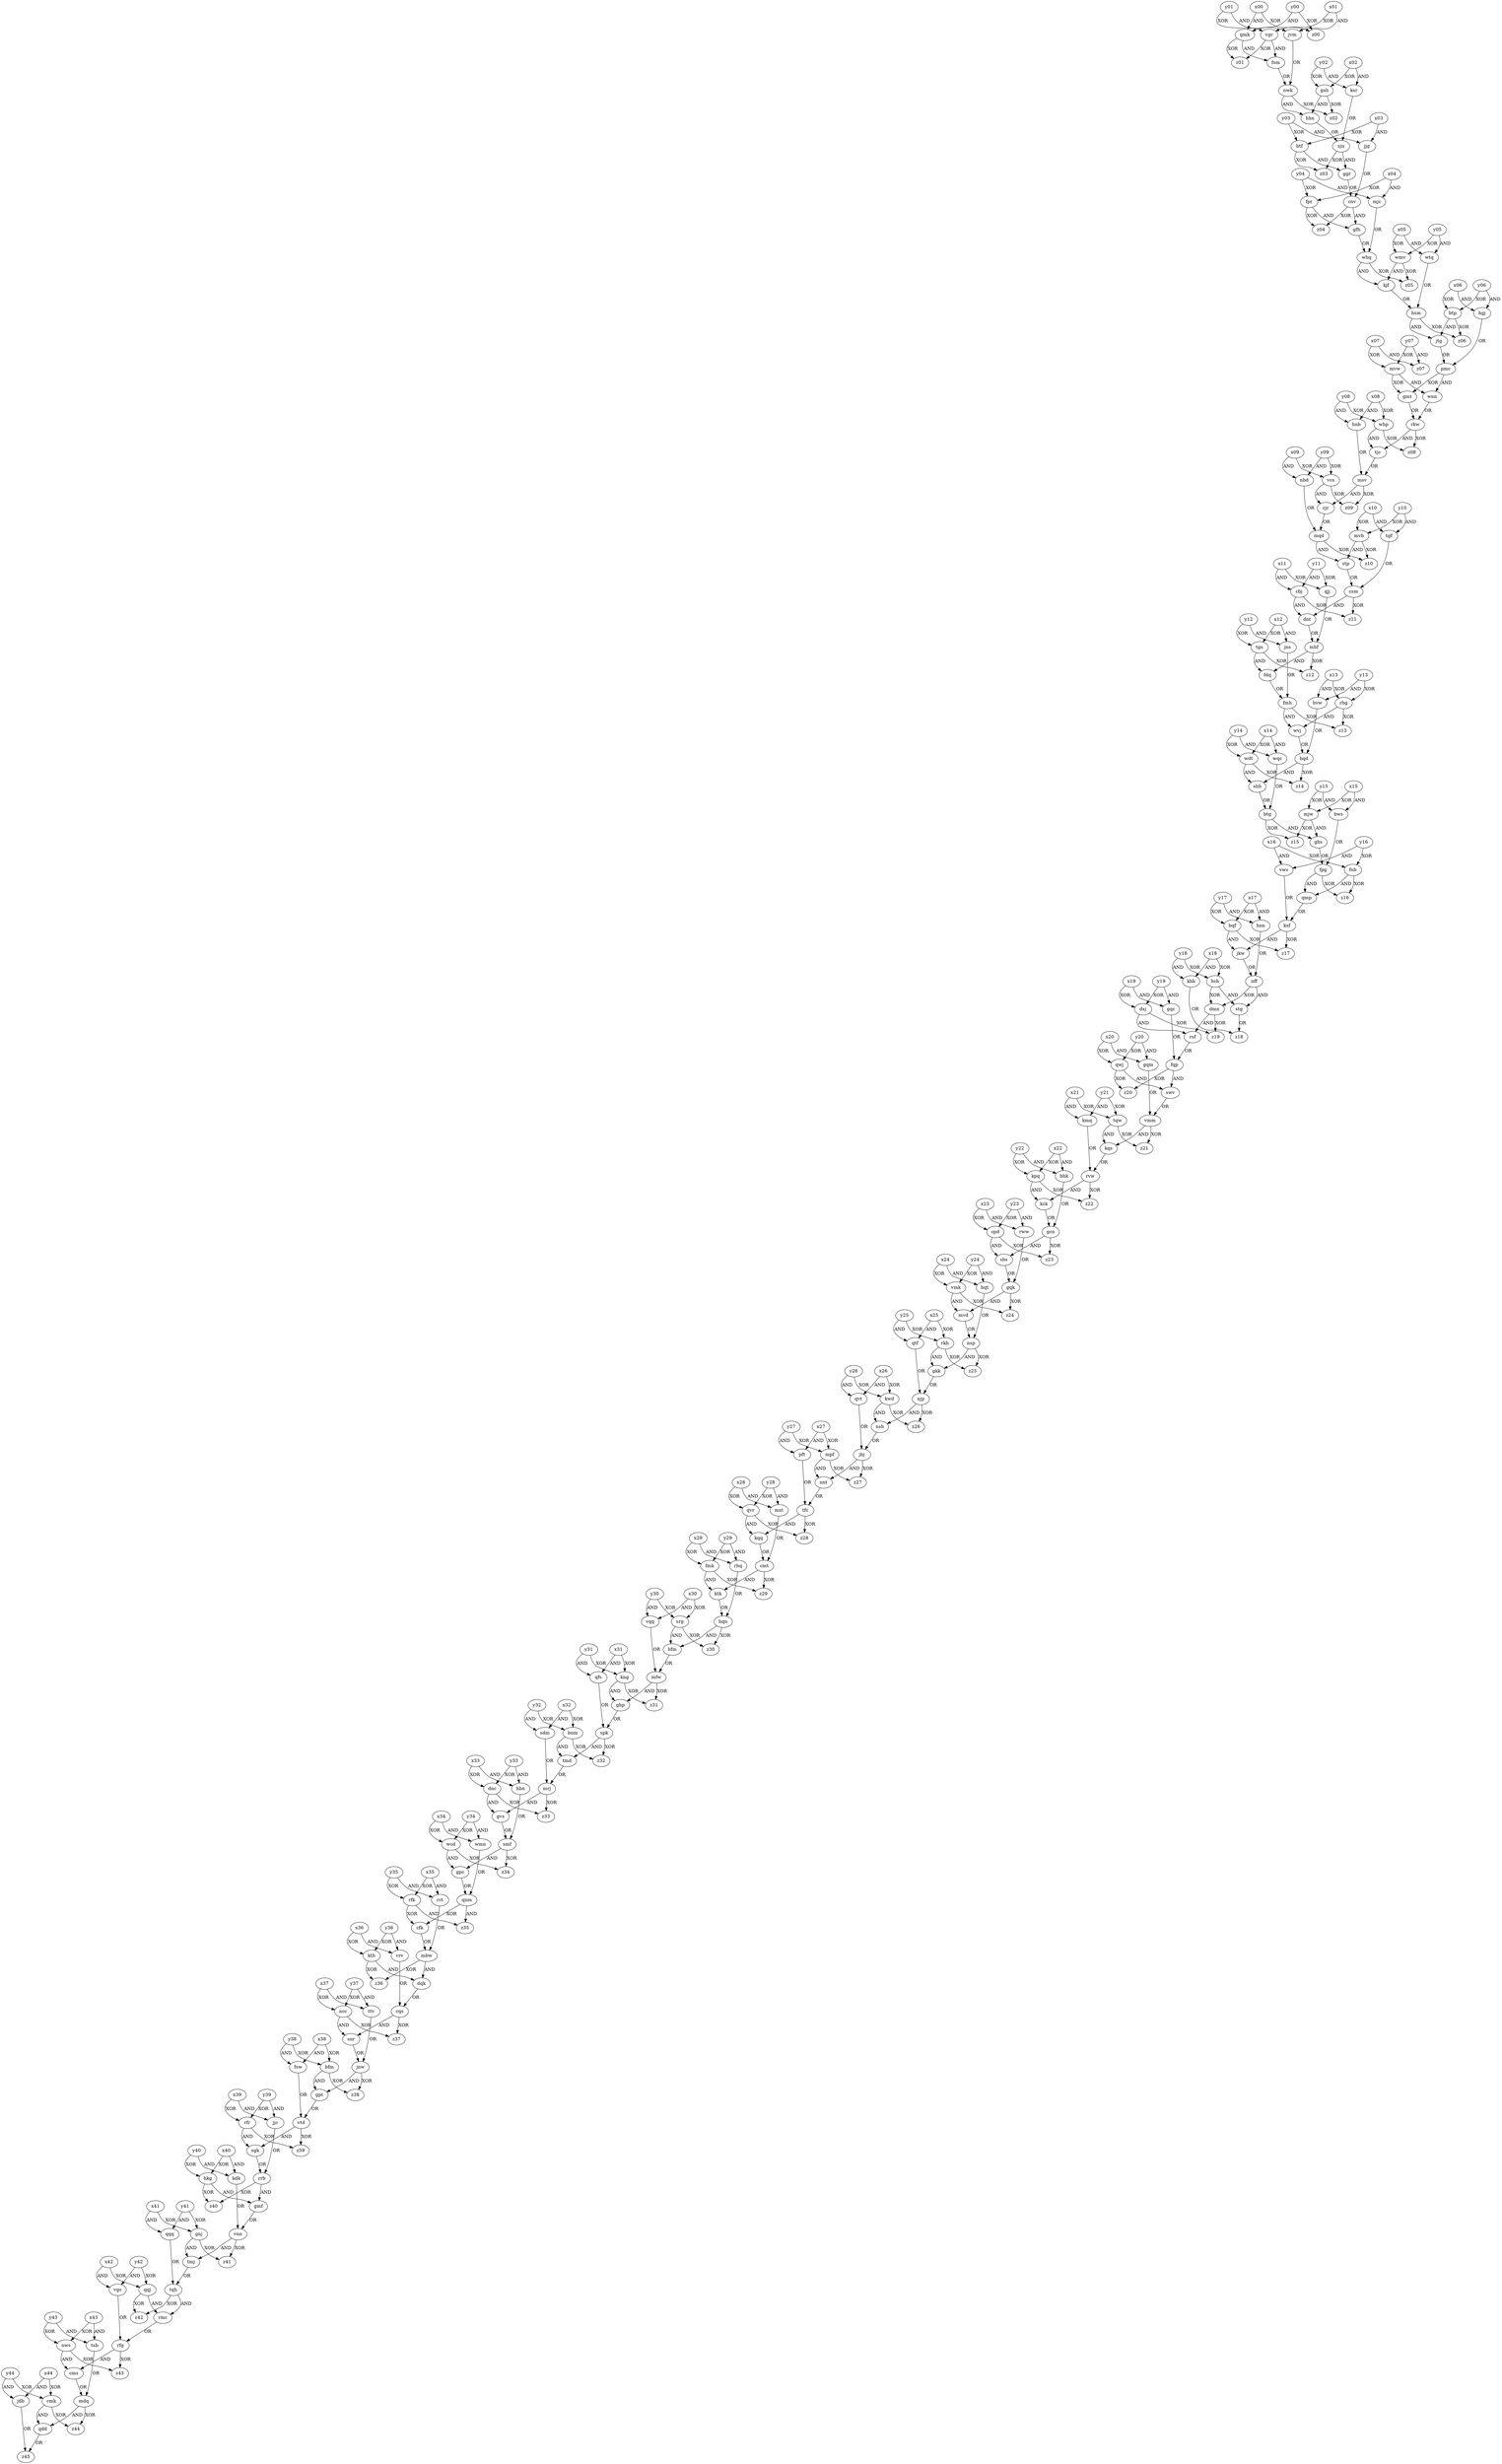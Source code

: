 strict digraph day24 { 
	ksf -> jkw [ label ="AND"];
	bqf -> jkw [ label ="AND"];
	x42 -> vgs [ label ="AND"];
	y42 -> vgs [ label ="AND"];
	wmv -> kjf [ label ="AND"];
	whq -> kjf [ label ="AND"];
	mrj -> gvs [ label ="AND"];
	dnc -> gvs [ label ="AND"];
	tjc -> msv [ label ="OR"];
	hnb -> msv [ label ="OR"];
	kpq -> kck [ label ="AND"];
	rvw -> kck [ label ="AND"];
	wvj -> hqd [ label ="OR"];
	hvw -> hqd [ label ="OR"];
	fqp -> z20 [ label ="XOR"];
	qwj -> z20 [ label ="XOR"];
	x28 -> qvr [ label ="XOR"];
	y28 -> qvr [ label ="XOR"];
	x20 -> gqm [ label ="AND"];
	y20 -> gqm [ label ="AND"];
	cpd -> sbs [ label ="AND"];
	gcn -> sbs [ label ="AND"];
	pmc -> gmt [ label ="XOR"];
	mvw -> gmt [ label ="XOR"];
	hnn -> nff [ label ="OR"];
	jkw -> nff [ label ="OR"];
	x39 -> rfr [ label ="XOR"];
	y39 -> rfr [ label ="XOR"];
	y15 -> mjw [ label ="XOR"];
	x15 -> mjw [ label ="XOR"];
	wmv -> z05 [ label ="XOR"];
	whq -> z05 [ label ="XOR"];
	y22 -> kpq [ label ="XOR"];
	x22 -> kpq [ label ="XOR"];
	ncc -> snr [ label ="AND"];
	cqs -> snr [ label ="AND"];
	x24 -> vmk [ label ="XOR"];
	y24 -> vmk [ label ="XOR"];
	csm -> dnt [ label ="AND"];
	cbj -> dnt [ label ="AND"];
	y02 -> gsh [ label ="XOR"];
	x02 -> gsh [ label ="XOR"];
	x00 -> gmk [ label ="AND"];
	y00 -> gmk [ label ="AND"];
	vgr -> z01 [ label ="XOR"];
	gmk -> z01 [ label ="XOR"];
	dmn -> z19 [ label ="XOR"];
	dsj -> z19 [ label ="XOR"];
	vtd -> sgk [ label ="AND"];
	rfr -> sgk [ label ="AND"];
	khk -> z18 [ label ="OR"];
	stg -> z18 [ label ="OR"];
	ghp -> spk [ label ="OR"];
	qfs -> spk [ label ="OR"];
	mhf -> fdq [ label ="AND"];
	tgs -> fdq [ label ="AND"];
	x13 -> rhg [ label ="XOR"];
	y13 -> rhg [ label ="XOR"];
	y24 -> hqt [ label ="AND"];
	x24 -> hqt [ label ="AND"];
	btp -> jtg [ label ="AND"];
	hsm -> jtg [ label ="AND"];
	qqj -> z42 [ label ="XOR"];
	tqh -> z42 [ label ="XOR"];
	x33 -> hbn [ label ="AND"];
	y33 -> hbn [ label ="AND"];
	y12 -> jns [ label ="AND"];
	x12 -> jns [ label ="AND"];
	y01 -> vgr [ label ="XOR"];
	x01 -> vgr [ label ="XOR"];
	mvb -> stp [ label ="AND"];
	mqd -> stp [ label ="AND"];
	x10 -> tgf [ label ="AND"];
	y10 -> tgf [ label ="AND"];
	wdt -> shh [ label ="AND"];
	hqd -> shh [ label ="AND"];
	jjc -> rrb [ label ="OR"];
	sgk -> rrb [ label ="OR"];
	gsh -> hhn [ label ="AND"];
	nwk -> hhn [ label ="AND"];
	x07 -> mvw [ label ="XOR"];
	y07 -> mvw [ label ="XOR"];
	y39 -> jjc [ label ="AND"];
	x39 -> jjc [ label ="AND"];
	gcn -> z23 [ label ="XOR"];
	cpd -> z23 [ label ="XOR"];
	vws -> ksf [ label ="OR"];
	qmp -> ksf [ label ="OR"];
	kmq -> rvw [ label ="OR"];
	kqs -> rvw [ label ="OR"];
	hkg -> z40 [ label ="XOR"];
	rrb -> z40 [ label ="XOR"];
	qnm -> cfk [ label ="XOR"];
	rfk -> cfk [ label ="XOR"];
	x11 -> cbj [ label ="AND"];
	y11 -> cbj [ label ="AND"];
	gmf -> vnn [ label ="OR"];
	kdk -> vnn [ label ="OR"];
	sbs -> gqk [ label ="OR"];
	rww -> gqk [ label ="OR"];
	y30 -> vqq [ label ="AND"];
	x30 -> vqq [ label ="AND"];
	x06 -> btp [ label ="XOR"];
	y06 -> btp [ label ="XOR"];
	x01 -> jvm [ label ="AND"];
	y01 -> jvm [ label ="AND"];
	x05 -> wtq [ label ="AND"];
	y05 -> wtq [ label ="AND"];
	y27 -> pft [ label ="AND"];
	x27 -> pft [ label ="AND"];
	kqq -> cmt [ label ="OR"];
	mst -> cmt [ label ="OR"];
	y17 -> bqf [ label ="XOR"];
	x17 -> bqf [ label ="XOR"];
	btg -> z15 [ label ="XOR"];
	mjw -> z15 [ label ="XOR"];
	x16 -> fnb [ label ="XOR"];
	y16 -> fnb [ label ="XOR"];
	mbw -> z36 [ label ="XOR"];
	kth -> z36 [ label ="XOR"];
	x41 -> qqq [ label ="AND"];
	y41 -> qqq [ label ="AND"];
	hqn -> hfm [ label ="AND"];
	srg -> hfm [ label ="AND"];
	swv -> vmm [ label ="OR"];
	gqm -> vmm [ label ="OR"];
	qdd -> z45 [ label ="OR"];
	jdb -> z45 [ label ="OR"];
	mvd -> nsp [ label ="OR"];
	hqt -> nsp [ label ="OR"];
	y10 -> mvb [ label ="XOR"];
	x10 -> mvb [ label ="XOR"];
	x20 -> qwj [ label ="XOR"];
	y20 -> qwj [ label ="XOR"];
	dqk -> cqs [ label ="OR"];
	vrv -> cqs [ label ="OR"];
	gqk -> z24 [ label ="XOR"];
	vmk -> z24 [ label ="XOR"];
	y16 -> vws [ label ="AND"];
	x16 -> vws [ label ="AND"];
	mpf -> nnt [ label ="AND"];
	jbj -> nnt [ label ="AND"];
	fnb -> qmp [ label ="AND"];
	fpg -> qmp [ label ="AND"];
	jtg -> pmc [ label ="OR"];
	hgj -> pmc [ label ="OR"];
	nwk -> z02 [ label ="XOR"];
	gsh -> z02 [ label ="XOR"];
	y32 -> sdm [ label ="AND"];
	x32 -> sdm [ label ="AND"];
	qtf -> njp [ label ="OR"];
	gkk -> njp [ label ="OR"];
	qwj -> swv [ label ="AND"];
	fqp -> swv [ label ="AND"];
	jns -> fmh [ label ="OR"];
	fdq -> fmh [ label ="OR"];
	y42 -> qqj [ label ="XOR"];
	x42 -> qqj [ label ="XOR"];
	bqf -> z17 [ label ="XOR"];
	ksf -> z17 [ label ="XOR"];
	rfg -> cms [ label ="AND"];
	nws -> cms [ label ="AND"];
	mdq -> qdd [ label ="AND"];
	cmk -> qdd [ label ="AND"];
	x21 -> tqw [ label ="XOR"];
	y21 -> tqw [ label ="XOR"];
	y41 -> gnj [ label ="XOR"];
	x41 -> gnj [ label ="XOR"];
	y33 -> dnc [ label ="XOR"];
	x33 -> dnc [ label ="XOR"];
	sjn -> z03 [ label ="XOR"];
	btf -> z03 [ label ="XOR"];
	x23 -> cpd [ label ="XOR"];
	y23 -> cpd [ label ="XOR"];
	y27 -> mpf [ label ="XOR"];
	x27 -> mpf [ label ="XOR"];
	y31 -> kng [ label ="XOR"];
	x31 -> kng [ label ="XOR"];
	vgs -> rfg [ label ="OR"];
	rmc -> rfg [ label ="OR"];
	y22 -> bhk [ label ="AND"];
	x22 -> bhk [ label ="AND"];
	y35 -> rfk [ label ="XOR"];
	x35 -> rfk [ label ="XOR"];
	wdt -> z14 [ label ="XOR"];
	hqd -> z14 [ label ="XOR"];
	qvt -> jbj [ label ="OR"];
	nsh -> jbj [ label ="OR"];
	fmk -> ktk [ label ="AND"];
	cmt -> ktk [ label ="AND"];
	x06 -> hgj [ label ="AND"];
	y06 -> hgj [ label ="AND"];
	qqq -> tqh [ label ="OR"];
	tmj -> tqh [ label ="OR"];
	vmm -> kqs [ label ="AND"];
	tqw -> kqs [ label ="AND"];
	rkh -> gkk [ label ="AND"];
	nsp -> gkk [ label ="AND"];
	wcd -> gpc [ label ="AND"];
	smf -> gpc [ label ="AND"];
	x36 -> kth [ label ="XOR"];
	y36 -> kth [ label ="XOR"];
	x34 -> wcd [ label ="XOR"];
	y34 -> wcd [ label ="XOR"];
	rhg -> z13 [ label ="XOR"];
	fmh -> z13 [ label ="XOR"];
	x00 -> z00 [ label ="XOR"];
	y00 -> z00 [ label ="XOR"];
	y43 -> tsb [ label ="AND"];
	x43 -> tsb [ label ="AND"];
	fsm -> nwk [ label ="OR"];
	jvm -> nwk [ label ="OR"];
	gpt -> vtd [ label ="OR"];
	fsw -> vtd [ label ="OR"];
	btg -> ghs [ label ="AND"];
	mjw -> ghs [ label ="AND"];
	wmn -> qnm [ label ="OR"];
	gpc -> qnm [ label ="OR"];
	x28 -> mst [ label ="AND"];
	y28 -> mst [ label ="AND"];
	y05 -> wmv [ label ="XOR"];
	x05 -> wmv [ label ="XOR"];
	y18 -> hch [ label ="XOR"];
	x18 -> hch [ label ="XOR"];
	bws -> fpg [ label ="OR"];
	ghs -> fpg [ label ="OR"];
	y44 -> jdb [ label ="AND"];
	x44 -> jdb [ label ="AND"];
	kng -> ghp [ label ="AND"];
	mfw -> ghp [ label ="AND"];
	y14 -> wqc [ label ="AND"];
	x14 -> wqc [ label ="AND"];
	y32 -> bnm [ label ="XOR"];
	x32 -> bnm [ label ="XOR"];
	cjr -> mqd [ label ="OR"];
	nbd -> mqd [ label ="OR"];
	y26 -> qvt [ label ="AND"];
	x26 -> qvt [ label ="AND"];
	njp -> z26 [ label ="XOR"];
	kwd -> z26 [ label ="XOR"];
	rvw -> z22 [ label ="XOR"];
	kpq -> z22 [ label ="XOR"];
	bfm -> z38 [ label ="XOR"];
	jnw -> z38 [ label ="XOR"];
	dsj -> rsf [ label ="AND"];
	dmn -> rsf [ label ="AND"];
	rkw -> z08 [ label ="XOR"];
	whp -> z08 [ label ="XOR"];
	x29 -> rhq [ label ="AND"];
	y29 -> rhq [ label ="AND"];
	y40 -> hkg [ label ="XOR"];
	x40 -> hkg [ label ="XOR"];
	gqc -> fqp [ label ="OR"];
	rsf -> fqp [ label ="OR"];
	x37 -> ttv [ label ="AND"];
	y37 -> ttv [ label ="AND"];
	y15 -> bws [ label ="AND"];
	x15 -> bws [ label ="AND"];
	rhg -> wvj [ label ="AND"];
	fmh -> wvj [ label ="AND"];
	x23 -> rww [ label ="AND"];
	y23 -> rww [ label ="AND"];
	mvb -> z10 [ label ="XOR"];
	mqd -> z10 [ label ="XOR"];
	qvr -> z28 [ label ="XOR"];
	tfc -> z28 [ label ="XOR"];
	x40 -> kdk [ label ="AND"];
	y40 -> kdk [ label ="AND"];
	wnn -> rkw [ label ="OR"];
	gmt -> rkw [ label ="OR"];
	x13 -> hvw [ label ="AND"];
	y13 -> hvw [ label ="AND"];
	fpr -> z04 [ label ="XOR"];
	cnv -> z04 [ label ="XOR"];
	x18 -> khk [ label ="AND"];
	y18 -> khk [ label ="AND"];
	rct -> mbw [ label ="OR"];
	cfk -> mbw [ label ="OR"];
	fmk -> z29 [ label ="XOR"];
	cmt -> z29 [ label ="XOR"];
	fpg -> z16 [ label ="XOR"];
	fnb -> z16 [ label ="XOR"];
	y26 -> kwd [ label ="XOR"];
	x26 -> kwd [ label ="XOR"];
	x31 -> qfs [ label ="AND"];
	y31 -> qfs [ label ="AND"];
	nff -> stg [ label ="AND"];
	hch -> stg [ label ="AND"];
	jjg -> cnv [ label ="OR"];
	ggr -> cnv [ label ="OR"];
	kth -> dqk [ label ="AND"];
	mbw -> dqk [ label ="AND"];
	btp -> z06 [ label ="XOR"];
	hsm -> z06 [ label ="XOR"];
	qvr -> kqq [ label ="AND"];
	tfc -> kqq [ label ="AND"];
	y35 -> rct [ label ="AND"];
	x35 -> rct [ label ="AND"];
	whp -> tjc [ label ="AND"];
	rkw -> tjc [ label ="AND"];
	vcs -> z09 [ label ="XOR"];
	msv -> z09 [ label ="XOR"];
	cmk -> z44 [ label ="XOR"];
	mdq -> z44 [ label ="XOR"];
	rrb -> gmf [ label ="AND"];
	hkg -> gmf [ label ="AND"];
	tgs -> z12 [ label ="XOR"];
	mhf -> z12 [ label ="XOR"];
	y03 -> jjg [ label ="AND"];
	x03 -> jjg [ label ="AND"];
	y12 -> tgs [ label ="XOR"];
	x12 -> tgs [ label ="XOR"];
	mvw -> wnn [ label ="AND"];
	pmc -> wnn [ label ="AND"];
	x37 -> ncc [ label ="XOR"];
	y37 -> ncc [ label ="XOR"];
	y08 -> whp [ label ="XOR"];
	x08 -> whp [ label ="XOR"];
	y04 -> fpr [ label ="XOR"];
	x04 -> fpr [ label ="XOR"];
	y34 -> wmn [ label ="AND"];
	x34 -> wmn [ label ="AND"];
	y44 -> cmk [ label ="XOR"];
	x44 -> cmk [ label ="XOR"];
	x03 -> btf [ label ="XOR"];
	y03 -> btf [ label ="XOR"];
	hqn -> z30 [ label ="XOR"];
	srg -> z30 [ label ="XOR"];
	vnn -> z41 [ label ="XOR"];
	gnj -> z41 [ label ="XOR"];
	btf -> ggr [ label ="AND"];
	sjn -> ggr [ label ="AND"];
	vgr -> fsm [ label ="AND"];
	gmk -> fsm [ label ="AND"];
	nsp -> z25 [ label ="XOR"];
	rkh -> z25 [ label ="XOR"];
	y21 -> kmq [ label ="AND"];
	x21 -> kmq [ label ="AND"];
	hch -> dmn [ label ="XOR"];
	nff -> dmn [ label ="XOR"];
	x19 -> gqc [ label ="AND"];
	y19 -> gqc [ label ="AND"];
	y25 -> qtf [ label ="AND"];
	x25 -> qtf [ label ="AND"];
	x14 -> wdt [ label ="XOR"];
	y14 -> wdt [ label ="XOR"];
	vmm -> z21 [ label ="XOR"];
	tqw -> z21 [ label ="XOR"];
	x43 -> nws [ label ="XOR"];
	y43 -> nws [ label ="XOR"];
	gvs -> smf [ label ="OR"];
	hbn -> smf [ label ="OR"];
	x17 -> hnn [ label ="AND"];
	y17 -> hnn [ label ="AND"];
	nnt -> tfc [ label ="OR"];
	pft -> tfc [ label ="OR"];
	y07 -> z07 [ label ="AND"];
	x07 -> z07 [ label ="AND"];
	x36 -> vrv [ label ="AND"];
	y36 -> vrv [ label ="AND"];
	x09 -> nbd [ label ="AND"];
	y09 -> nbd [ label ="AND"];
	cbj -> z11 [ label ="XOR"];
	csm -> z11 [ label ="XOR"];
	kwd -> nsh [ label ="AND"];
	njp -> nsh [ label ="AND"];
	tsb -> mdq [ label ="OR"];
	cms -> mdq [ label ="OR"];
	vmk -> mvd [ label ="AND"];
	gqk -> mvd [ label ="AND"];
	vtd -> z39 [ label ="XOR"];
	rfr -> z39 [ label ="XOR"];
	dnc -> z33 [ label ="XOR"];
	mrj -> z33 [ label ="XOR"];
	rfg -> z43 [ label ="XOR"];
	nws -> z43 [ label ="XOR"];
	y30 -> srg [ label ="XOR"];
	x30 -> srg [ label ="XOR"];
	x04 -> mjc [ label ="AND"];
	y04 -> mjc [ label ="AND"];
	y38 -> bfm [ label ="XOR"];
	x38 -> bfm [ label ="XOR"];
	sdm -> mrj [ label ="OR"];
	tmd -> mrj [ label ="OR"];
	ttv -> jnw [ label ="OR"];
	snr -> jnw [ label ="OR"];
	tgf -> csm [ label ="OR"];
	stp -> csm [ label ="OR"];
	x38 -> fsw [ label ="AND"];
	y38 -> fsw [ label ="AND"];
	hfm -> mfw [ label ="OR"];
	vqq -> mfw [ label ="OR"];
	gnj -> tmj [ label ="AND"];
	vnn -> tmj [ label ="AND"];
	x08 -> hnb [ label ="AND"];
	y08 -> hnb [ label ="AND"];
	mfw -> z31 [ label ="XOR"];
	kng -> z31 [ label ="XOR"];
	bhk -> gcn [ label ="OR"];
	kck -> gcn [ label ="OR"];
	gfh -> whq [ label ="OR"];
	mjc -> whq [ label ="OR"];
	shh -> btg [ label ="OR"];
	wqc -> btg [ label ="OR"];
	mpf -> z27 [ label ="XOR"];
	jbj -> z27 [ label ="XOR"];
	spk -> tmd [ label ="AND"];
	bnm -> tmd [ label ="AND"];
	x09 -> vcs [ label ="XOR"];
	y09 -> vcs [ label ="XOR"];
	ncc -> z37 [ label ="XOR"];
	cqs -> z37 [ label ="XOR"];
	wcd -> z34 [ label ="XOR"];
	smf -> z34 [ label ="XOR"];
	spk -> z32 [ label ="XOR"];
	bnm -> z32 [ label ="XOR"];
	qnm -> z35 [ label ="AND"];
	rfk -> z35 [ label ="AND"];
	dnt -> mhf [ label ="OR"];
	qjj -> mhf [ label ="OR"];
	msv -> cjr [ label ="AND"];
	vcs -> cjr [ label ="AND"];
	x02 -> ksr [ label ="AND"];
	y02 -> ksr [ label ="AND"];
	x25 -> rkh [ label ="XOR"];
	y25 -> rkh [ label ="XOR"];
	rhq -> hqn [ label ="OR"];
	ktk -> hqn [ label ="OR"];
	cnv -> gfh [ label ="AND"];
	fpr -> gfh [ label ="AND"];
	y11 -> qjj [ label ="XOR"];
	x11 -> qjj [ label ="XOR"];
	kjf -> hsm [ label ="OR"];
	wtq -> hsm [ label ="OR"];
	x29 -> fmk [ label ="XOR"];
	y29 -> fmk [ label ="XOR"];
	bfm -> gpt [ label ="AND"];
	jnw -> gpt [ label ="AND"];
	qqj -> rmc [ label ="AND"];
	tqh -> rmc [ label ="AND"];
	hhn -> sjn [ label ="OR"];
	ksr -> sjn [ label ="OR"];
	x19 -> dsj [ label ="XOR"];
	y19 -> dsj [ label ="XOR"];
}